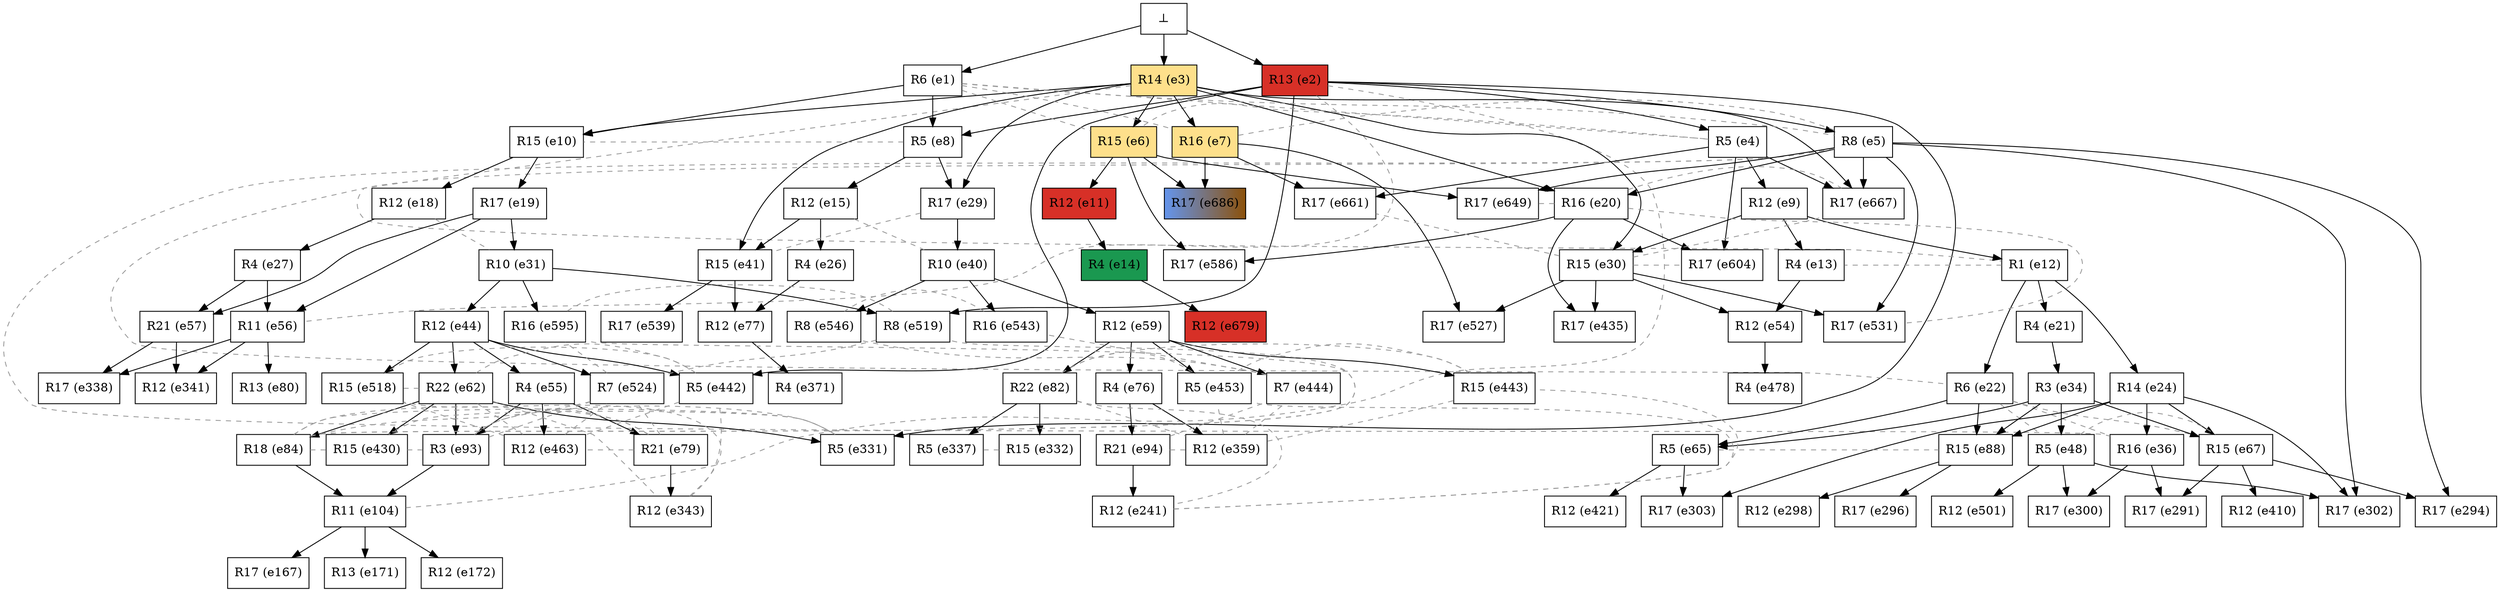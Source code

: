 digraph test {
  e2 -> e4;
  e2 -> e5;
  e3 -> e6;
  e3 -> e7;
  e1 -> e8;
  e2 -> e8;
  e4 -> e9;
  e1 -> e10;
  e3 -> e10;
  e6 -> e11;
  e9 -> e12;
  e9 -> e13;
  e11 -> e14;
  e8 -> e15;
  e10 -> e18;
  e10 -> e19;
  e3 -> e20;
  e5 -> e20;
  e12 -> e21;
  e12 -> e22;
  e12 -> e24;
  e15 -> e26;
  e18 -> e27;
  e3 -> e29;
  e8 -> e29;
  e3 -> e30;
  e9 -> e30;
  e19 -> e31;
  e21 -> e34;
  e24 -> e36;
  e29 -> e40;
  e3 -> e41;
  e15 -> e41;
  e31 -> e44;
  e34 -> e48;
  e13 -> e54;
  e30 -> e54;
  e44 -> e55;
  e19 -> e56;
  e27 -> e56;
  e19 -> e57;
  e27 -> e57;
  e40 -> e59;
  e44 -> e62;
  e22 -> e65;
  e34 -> e65;
  e24 -> e67;
  e34 -> e67;
  e59 -> e76;
  e26 -> e77;
  e41 -> e77;
  e55 -> e79;
  e56 -> e80;
  e59 -> e82;
  e62 -> e84;
  e22 -> e88;
  e24 -> e88;
  e34 -> e88;
  e55 -> e93;
  e62 -> e93;
  e76 -> e94;
  e84 -> e104;
  e93 -> e104;
  e104 -> e167;
  e104 -> e171;
  e104 -> e172;
  e94 -> e241;
  e36 -> e291;
  e67 -> e291;
  e5 -> e294;
  e67 -> e294;
  e88 -> e296;
  e88 -> e298;
  e36 -> e300;
  e48 -> e300;
  e5 -> e302;
  e24 -> e302;
  e48 -> e302;
  e24 -> e303;
  e65 -> e303;
  e2 -> e331;
  e62 -> e331;
  e82 -> e332;
  e82 -> e337;
  e56 -> e338;
  e57 -> e338;
  e56 -> e341;
  e57 -> e341;
  e79 -> e343;
  e76 -> e359;
  e77 -> e371;
  e67 -> e410;
  e65 -> e421;
  e62 -> e430;
  e20 -> e435;
  e30 -> e435;
  e2 -> e442;
  e44 -> e442;
  e59 -> e443;
  e59 -> e444;
  e59 -> e453;
  e55 -> e463;
  e54 -> e478;
  e48 -> e501;
  e44 -> e518;
  e2 -> e519;
  e31 -> e519;
  e44 -> e524;
  e7 -> e527;
  e30 -> e527;
  e5 -> e531;
  e30 -> e531;
  e41 -> e539;
  e40 -> e543;
  e40 -> e546;
  e6 -> e586;
  e20 -> e586;
  e31 -> e595;
  e4 -> e604;
  e20 -> e604;
  e5 -> e649;
  e6 -> e649;
  e4 -> e661;
  e7 -> e661;
  e3 -> e667;
  e4 -> e667;
  e5 -> e667;
  e14 -> e679;
  e6 -> e686;
  e7 -> e686;
  e0 -> e1;
  e0 -> e2;
  e0 -> e3;

//conflicts
  e1 -> e4 [arrowhead=none color=gray60 style=dashed constraint=false];
  e1 -> e5 [arrowhead=none color=gray60 style=dashed constraint=false];
  e1 -> e6 [arrowhead=none color=gray60 style=dashed constraint=false];
  e1 -> e7 [arrowhead=none color=gray60 style=dashed constraint=false];
  e2 -> e56 [arrowhead=none color=gray60 style=dashed constraint=false];
  e2 -> e104 [arrowhead=none color=gray60 style=dashed constraint=false];
  e3 -> e12 [arrowhead=none color=gray60 style=dashed constraint=false];
  e4 -> e6 [arrowhead=none color=gray60 style=dashed constraint=false];
  e5 -> e7 [arrowhead=none color=gray60 style=dashed constraint=false];
  e5 -> e22 [arrowhead=none color=gray60 style=dashed constraint=false];
  e5 -> e36 [arrowhead=none color=gray60 style=dashed constraint=false];
  e8 -> e10 [arrowhead=none color=gray60 style=dashed constraint=false];
  e12 -> e13 [arrowhead=none color=gray60 style=dashed constraint=false];
  e15 -> e40 [arrowhead=none color=gray60 style=dashed constraint=false];
  e18 -> e31 [arrowhead=none color=gray60 style=dashed constraint=false];
  e20 -> e531 [arrowhead=none color=gray60 style=dashed constraint=false];
  e20 -> e649 [arrowhead=none color=gray60 style=dashed constraint=false];
  e20 -> e667 [arrowhead=none color=gray60 style=dashed constraint=false];
  e22 -> e36 [arrowhead=none color=gray60 style=dashed constraint=false];
  e22 -> e48 [arrowhead=none color=gray60 style=dashed constraint=false];
  e22 -> e67 [arrowhead=none color=gray60 style=dashed constraint=false];
  e29 -> e41 [arrowhead=none color=gray60 style=dashed constraint=false];
  e30 -> e604 [arrowhead=none color=gray60 style=dashed constraint=false];
  e30 -> e661 [arrowhead=none color=gray60 style=dashed constraint=false];
  e30 -> e667 [arrowhead=none color=gray60 style=dashed constraint=false];
  e48 -> e67 [arrowhead=none color=gray60 style=dashed constraint=false];
  e62 -> e343 [arrowhead=none color=gray60 style=dashed constraint=false];
  e62 -> e442 [arrowhead=none color=gray60 style=dashed constraint=false];
  e62 -> e463 [arrowhead=none color=gray60 style=dashed constraint=false];
  e62 -> e518 [arrowhead=none color=gray60 style=dashed constraint=false];
  e65 -> e88 [arrowhead=none color=gray60 style=dashed constraint=false];
  e79 -> e84 [arrowhead=none color=gray60 style=dashed constraint=false];
  e79 -> e93 [arrowhead=none color=gray60 style=dashed constraint=false];
  e79 -> e463 [arrowhead=none color=gray60 style=dashed constraint=false];
  e79 -> e524 [arrowhead=none color=gray60 style=dashed constraint=false];
  e82 -> e241 [arrowhead=none color=gray60 style=dashed constraint=false];
  e82 -> e359 [arrowhead=none color=gray60 style=dashed constraint=false];
  e82 -> e443 [arrowhead=none color=gray60 style=dashed constraint=false];
  e82 -> e453 [arrowhead=none color=gray60 style=dashed constraint=false];
  e84 -> e331 [arrowhead=none color=gray60 style=dashed constraint=false];
  e84 -> e430 [arrowhead=none color=gray60 style=dashed constraint=false];
  e84 -> e519 [arrowhead=none color=gray60 style=dashed constraint=false];
  e84 -> e524 [arrowhead=none color=gray60 style=dashed constraint=false];
  e84 -> e595 [arrowhead=none color=gray60 style=dashed constraint=false];
  e93 -> e331 [arrowhead=none color=gray60 style=dashed constraint=false];
  e93 -> e430 [arrowhead=none color=gray60 style=dashed constraint=false];
  e93 -> e524 [arrowhead=none color=gray60 style=dashed constraint=false];
  e94 -> e359 [arrowhead=none color=gray60 style=dashed constraint=false];
  e94 -> e444 [arrowhead=none color=gray60 style=dashed constraint=false];
  e241 -> e443 [arrowhead=none color=gray60 style=dashed constraint=false];
  e241 -> e453 [arrowhead=none color=gray60 style=dashed constraint=false];
  e331 -> e430 [arrowhead=none color=gray60 style=dashed constraint=false];
  e332 -> e337 [arrowhead=none color=gray60 style=dashed constraint=false];
  e343 -> e442 [arrowhead=none color=gray60 style=dashed constraint=false];
  e343 -> e518 [arrowhead=none color=gray60 style=dashed constraint=false];
  e359 -> e443 [arrowhead=none color=gray60 style=dashed constraint=false];
  e359 -> e444 [arrowhead=none color=gray60 style=dashed constraint=false];
  e359 -> e453 [arrowhead=none color=gray60 style=dashed constraint=false];
  e442 -> e463 [arrowhead=none color=gray60 style=dashed constraint=false];
  e442 -> e518 [arrowhead=none color=gray60 style=dashed constraint=false];
  e443 -> e453 [arrowhead=none color=gray60 style=dashed constraint=false];
  e444 -> e543 [arrowhead=none color=gray60 style=dashed constraint=false];
  e444 -> e546 [arrowhead=none color=gray60 style=dashed constraint=false];
  e463 -> e518 [arrowhead=none color=gray60 style=dashed constraint=false];
  e463 -> e524 [arrowhead=none color=gray60 style=dashed constraint=false];
  e519 -> e524 [arrowhead=none color=gray60 style=dashed constraint=false];
  e519 -> e595 [arrowhead=none color=gray60 style=dashed constraint=false];
  e524 -> e595 [arrowhead=none color=gray60 style=dashed constraint=false];
  e543 -> e546 [arrowhead=none color=gray60 style=dashed constraint=false];

  e1 [color="black" fillcolor="white:white" label="R6 (e1)" shape=box style=filled];
  e2 [color="black" fillcolor="#d73027:#d73027" label="R13 (e2)" shape=box style=filled];
  e3 [color="black" fillcolor="#fee08b:#fee08b" label="R14 (e3)" shape=box style=filled];
  e4 [color="black" fillcolor="white:white" label="R5 (e4)" shape=box style=filled];
  e5 [color="black" fillcolor="white:white" label="R8 (e5)" shape=box style=filled];
  e6 [color="black" fillcolor="#fee08b:#fee08b" label="R15 (e6)" shape=box style=filled];
  e7 [color="black" fillcolor="#fee08b:#fee08b" label="R16 (e7)" shape=box style=filled];
  e8 [color="black" fillcolor="white:white" label="R5 (e8)" shape=box style=filled];
  e9 [color="black" fillcolor="white:white" label="R12 (e9)" shape=box style=filled];
  e10 [color="black" fillcolor="white:white" label="R15 (e10)" shape=box style=filled];
  e11 [color="black" fillcolor="#d73027:#d73027" label="R12 (e11)" shape=box style=filled];
  e12 [color="black" fillcolor="white:white" label="R1 (e12)" shape=box style=filled];
  e13 [color="black" fillcolor="white:white" label="R4 (e13)" shape=box style=filled];
  e14 [color="black" fillcolor="#1a9850:#1a9850" label="R4 (e14)" shape=box style=filled];
  e15 [color="black" fillcolor="white:white" label="R12 (e15)" shape=box style=filled];
  e18 [color="black" fillcolor="white:white" label="R12 (e18)" shape=box style=filled];
  e19 [color="black" fillcolor="white:white" label="R17 (e19)" shape=box style=filled];
  e20 [color="black" fillcolor="white:white" label="R16 (e20)" shape=box style=filled];
  e21 [color="black" fillcolor="white:white" label="R4 (e21)" shape=box style=filled];
  e22 [color="black" fillcolor="white:white" label="R6 (e22)" shape=box style=filled];
  e24 [color="black" fillcolor="white:white" label="R14 (e24)" shape=box style=filled];
  e26 [color="black" fillcolor="white:white" label="R4 (e26)" shape=box style=filled];
  e27 [color="black" fillcolor="white:white" label="R4 (e27)" shape=box style=filled];
  e29 [color="black" fillcolor="white:white" label="R17 (e29)" shape=box style=filled];
  e30 [color="black" fillcolor="white:white" label="R15 (e30)" shape=box style=filled];
  e31 [color="black" fillcolor="white:white" label="R10 (e31)" shape=box style=filled];
  e34 [color="black" fillcolor="white:white" label="R3 (e34)" shape=box style=filled];
  e36 [color="black" fillcolor="white:white" label="R16 (e36)" shape=box style=filled];
  e40 [color="black" fillcolor="white:white" label="R10 (e40)" shape=box style=filled];
  e41 [color="black" fillcolor="white:white" label="R15 (e41)" shape=box style=filled];
  e44 [color="black" fillcolor="white:white" label="R12 (e44)" shape=box style=filled];
  e48 [color="black" fillcolor="white:white" label="R5 (e48)" shape=box style=filled];
  e54 [color="black" fillcolor="white:white" label="R12 (e54)" shape=box style=filled];
  e55 [color="black" fillcolor="white:white" label="R4 (e55)" shape=box style=filled];
  e56 [color="black" fillcolor="white:white" label="R11 (e56)" shape=box style=filled];
  e57 [color="black" fillcolor="white:white" label="R21 (e57)" shape=box style=filled];
  e59 [color="black" fillcolor="white:white" label="R12 (e59)" shape=box style=filled];
  e62 [color="black" fillcolor="white:white" label="R22 (e62)" shape=box style=filled];
  e65 [color="black" fillcolor="white:white" label="R5 (e65)" shape=box style=filled];
  e67 [color="black" fillcolor="white:white" label="R15 (e67)" shape=box style=filled];
  e76 [color="black" fillcolor="white:white" label="R4 (e76)" shape=box style=filled];
  e77 [color="black" fillcolor="white:white" label="R12 (e77)" shape=box style=filled];
  e79 [color="black" fillcolor="white:white" label="R21 (e79)" shape=box style=filled];
  e80 [color="black" fillcolor="white:white" label="R13 (e80)" shape=box style=filled];
  e82 [color="black" fillcolor="white:white" label="R22 (e82)" shape=box style=filled];
  e84 [color="black" fillcolor="white:white" label="R18 (e84)" shape=box style=filled];
  e88 [color="black" fillcolor="white:white" label="R15 (e88)" shape=box style=filled];
  e93 [color="black" fillcolor="white:white" label="R3 (e93)" shape=box style=filled];
  e94 [color="black" fillcolor="white:white" label="R21 (e94)" shape=box style=filled];
  e104 [color="black" fillcolor="white:white" label="R11 (e104)" shape=box style=filled];
  e167 [color="black" fillcolor="white:white" label="R17 (e167)" shape=box style=filled];
  e171 [color="black" fillcolor="white:white" label="R13 (e171)" shape=box style=filled];
  e172 [color="black" fillcolor="white:white" label="R12 (e172)" shape=box style=filled];
  e241 [color="black" fillcolor="white:white" label="R12 (e241)" shape=box style=filled];
  e291 [color="black" fillcolor="white:white" label="R17 (e291)" shape=box style=filled];
  e294 [color="black" fillcolor="white:white" label="R17 (e294)" shape=box style=filled];
  e296 [color="black" fillcolor="white:white" label="R17 (e296)" shape=box style=filled];
  e298 [color="black" fillcolor="white:white" label="R12 (e298)" shape=box style=filled];
  e300 [color="black" fillcolor="white:white" label="R17 (e300)" shape=box style=filled];
  e302 [color="black" fillcolor="white:white" label="R17 (e302)" shape=box style=filled];
  e303 [color="black" fillcolor="white:white" label="R17 (e303)" shape=box style=filled];
  e331 [color="black" fillcolor="white:white" label="R5 (e331)" shape=box style=filled];
  e332 [color="black" fillcolor="white:white" label="R15 (e332)" shape=box style=filled];
  e337 [color="black" fillcolor="white:white" label="R5 (e337)" shape=box style=filled];
  e338 [color="black" fillcolor="white:white" label="R17 (e338)" shape=box style=filled];
  e341 [color="black" fillcolor="white:white" label="R12 (e341)" shape=box style=filled];
  e343 [color="black" fillcolor="white:white" label="R12 (e343)" shape=box style=filled];
  e359 [color="black" fillcolor="white:white" label="R12 (e359)" shape=box style=filled];
  e371 [color="black" fillcolor="white:white" label="R4 (e371)" shape=box style=filled];
  e410 [color="black" fillcolor="white:white" label="R12 (e410)" shape=box style=filled];
  e421 [color="black" fillcolor="white:white" label="R12 (e421)" shape=box style=filled];
  e430 [color="black" fillcolor="white:white" label="R15 (e430)" shape=box style=filled];
  e435 [color="black" fillcolor="white:white" label="R17 (e435)" shape=box style=filled];
  e442 [color="black" fillcolor="white:white" label="R5 (e442)" shape=box style=filled];
  e443 [color="black" fillcolor="white:white" label="R15 (e443)" shape=box style=filled];
  e444 [color="black" fillcolor="white:white" label="R7 (e444)" shape=box style=filled];
  e453 [color="black" fillcolor="white:white" label="R5 (e453)" shape=box style=filled];
  e463 [color="black" fillcolor="white:white" label="R12 (e463)" shape=box style=filled];
  e478 [color="black" fillcolor="white:white" label="R4 (e478)" shape=box style=filled];
  e501 [color="black" fillcolor="white:white" label="R12 (e501)" shape=box style=filled];
  e518 [color="black" fillcolor="white:white" label="R15 (e518)" shape=box style=filled];
  e519 [color="black" fillcolor="white:white" label="R8 (e519)" shape=box style=filled];
  e524 [color="black" fillcolor="white:white" label="R7 (e524)" shape=box style=filled];
  e527 [color="black" fillcolor="white:white" label="R17 (e527)" shape=box style=filled];
  e531 [color="black" fillcolor="white:white" label="R17 (e531)" shape=box style=filled];
  e539 [color="black" fillcolor="white:white" label="R17 (e539)" shape=box style=filled];
  e543 [color="black" fillcolor="white:white" label="R16 (e543)" shape=box style=filled];
  e546 [color="black" fillcolor="white:white" label="R8 (e546)" shape=box style=filled];
  e586 [color="black" fillcolor="white:white" label="R17 (e586)" shape=box style=filled];
  e595 [color="black" fillcolor="white:white" label="R16 (e595)" shape=box style=filled];
  e604 [color="black" fillcolor="white:white" label="R17 (e604)" shape=box style=filled];
  e649 [color="black" fillcolor="white:white" label="R17 (e649)" shape=box style=filled];
  e661 [color="black" fillcolor="white:white" label="R17 (e661)" shape=box style=filled];
  e667 [color="black" fillcolor="white:white" label="R17 (e667)" shape=box style=filled];
  e679 [color="black" fillcolor="#d73027:#d73027" label="R12 (e679)" shape=box style=filled];
  e686 [color="black" fillcolor="cornflowerblue:#8c510a" label="R17 (e686)" shape=box style=filled];
  e0 [fillcolor="white" label="⊥" shape=box style=filled];
}
